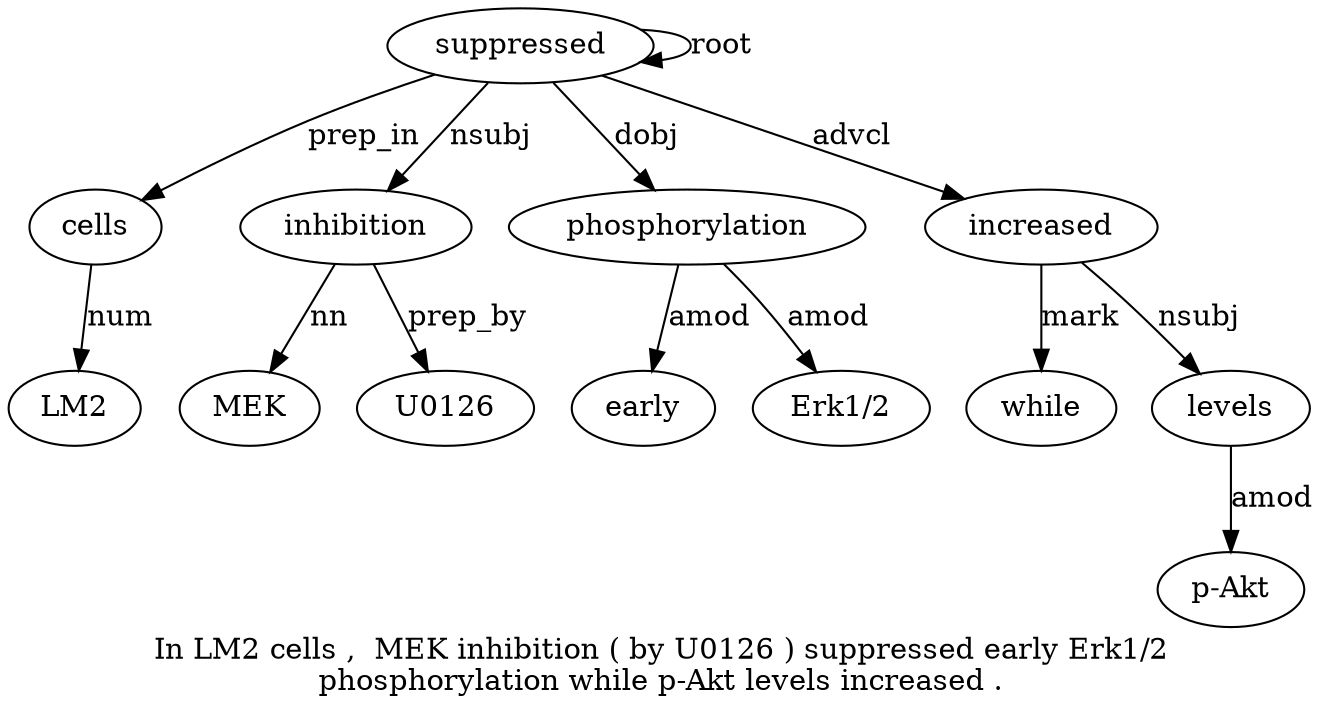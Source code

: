 digraph "In LM2 cells ,  MEK inhibition ( by U0126 ) suppressed early Erk1/2 phosphorylation while p-Akt levels increased ." {
label="In LM2 cells ,  MEK inhibition ( by U0126 ) suppressed early Erk1/2
phosphorylation while p-Akt levels increased .";
cells3 [style=filled, fillcolor=white, label=cells];
LM2 [style=filled, fillcolor=white, label=LM2];
cells3 -> LM2  [label=num];
suppressed11 [style=filled, fillcolor=white, label=suppressed];
suppressed11 -> cells3  [label=prep_in];
inhibition6 [style=filled, fillcolor=white, label=inhibition];
MEK5 [style=filled, fillcolor=white, label=MEK];
inhibition6 -> MEK5  [label=nn];
suppressed11 -> inhibition6  [label=nsubj];
U01269 [style=filled, fillcolor=white, label=U0126];
inhibition6 -> U01269  [label=prep_by];
suppressed11 -> suppressed11  [label=root];
phosphorylation14 [style=filled, fillcolor=white, label=phosphorylation];
early12 [style=filled, fillcolor=white, label=early];
phosphorylation14 -> early12  [label=amod];
"Erk1/213" [style=filled, fillcolor=white, label="Erk1/2"];
phosphorylation14 -> "Erk1/213"  [label=amod];
suppressed11 -> phosphorylation14  [label=dobj];
increased18 [style=filled, fillcolor=white, label=increased];
while15 [style=filled, fillcolor=white, label=while];
increased18 -> while15  [label=mark];
levels17 [style=filled, fillcolor=white, label=levels];
"p-Akt16" [style=filled, fillcolor=white, label="p-Akt"];
levels17 -> "p-Akt16"  [label=amod];
increased18 -> levels17  [label=nsubj];
suppressed11 -> increased18  [label=advcl];
}

